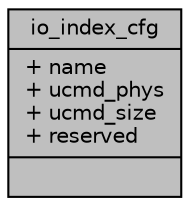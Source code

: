 digraph "io_index_cfg"
{
 // INTERACTIVE_SVG=YES
 // LATEX_PDF_SIZE
  bgcolor="transparent";
  edge [fontname="Helvetica",fontsize="10",labelfontname="Helvetica",labelfontsize="10"];
  node [fontname="Helvetica",fontsize="10",shape=record];
  Node1 [label="{io_index_cfg\n|+ name\l+ ucmd_phys\l+ ucmd_size\l+ reserved\l|}",height=0.2,width=0.4,color="black", fillcolor="grey75", style="filled", fontcolor="black",tooltip=" "];
}
